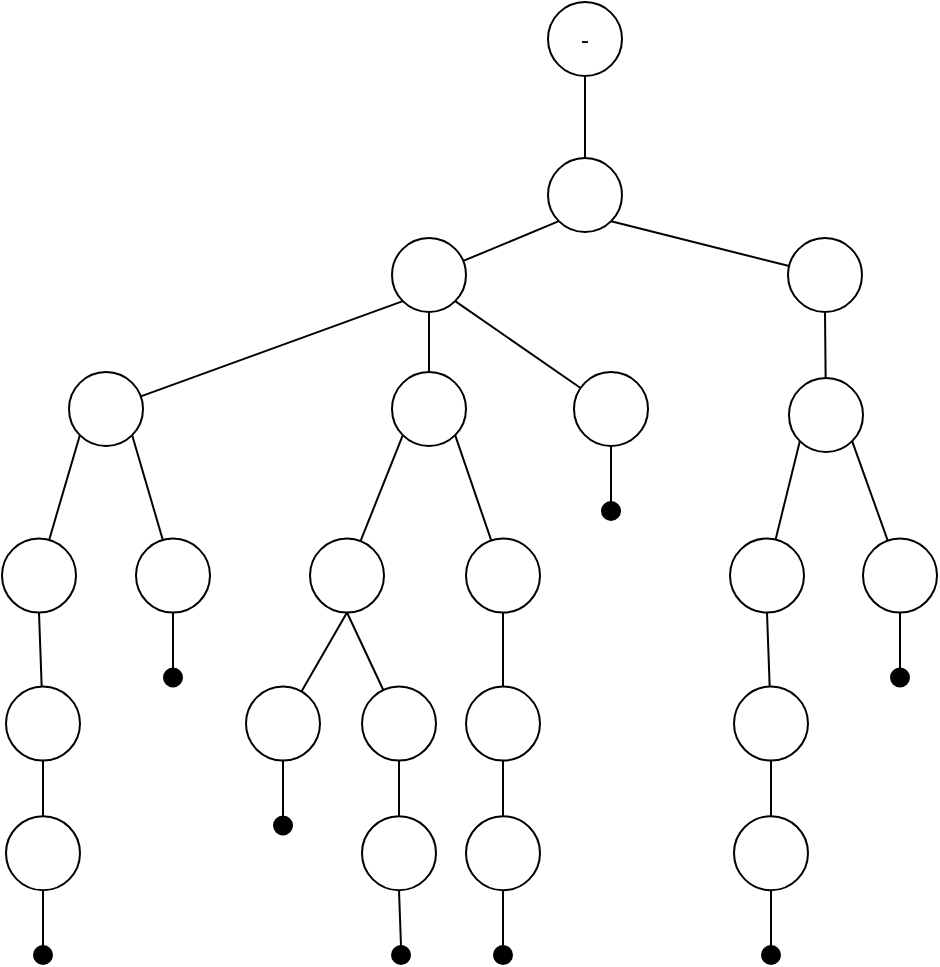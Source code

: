 <mxfile version="22.1.7" type="github">
  <diagram name="第 1 页" id="IkOrepY5Euh00PDli3mC">
    <mxGraphModel dx="1434" dy="789" grid="0" gridSize="10" guides="1" tooltips="1" connect="1" arrows="1" fold="1" page="0" pageScale="1" pageWidth="1200" pageHeight="1920" math="0" shadow="0">
      <root>
        <mxCell id="0" />
        <mxCell id="1" parent="0" />
        <mxCell id="Xmc8SoNWgKXZmehfMHRh-2" value="" style="edgeStyle=orthogonalEdgeStyle;rounded=0;orthogonalLoop=1;jettySize=auto;html=1;strokeColor=default;endArrow=none;endFill=0;" edge="1" parent="1" source="Xmc8SoNWgKXZmehfMHRh-3" target="Xmc8SoNWgKXZmehfMHRh-4">
          <mxGeometry relative="1" as="geometry" />
        </mxCell>
        <mxCell id="Xmc8SoNWgKXZmehfMHRh-3" value="-" style="ellipse;whiteSpace=wrap;html=1;aspect=fixed;" vertex="1" parent="1">
          <mxGeometry x="512" y="127" width="37" height="37" as="geometry" />
        </mxCell>
        <mxCell id="Xmc8SoNWgKXZmehfMHRh-4" value="" style="ellipse;whiteSpace=wrap;html=1;aspect=fixed;" vertex="1" parent="1">
          <mxGeometry x="512" y="205" width="37" height="37" as="geometry" />
        </mxCell>
        <mxCell id="Xmc8SoNWgKXZmehfMHRh-5" value="" style="rounded=0;orthogonalLoop=1;jettySize=auto;html=1;strokeColor=default;endArrow=none;endFill=0;exitX=0;exitY=1;exitDx=0;exitDy=0;" edge="1" parent="1" source="Xmc8SoNWgKXZmehfMHRh-4" target="Xmc8SoNWgKXZmehfMHRh-6">
          <mxGeometry relative="1" as="geometry">
            <mxPoint x="514" y="249" as="sourcePoint" />
          </mxGeometry>
        </mxCell>
        <mxCell id="Xmc8SoNWgKXZmehfMHRh-6" value="" style="ellipse;whiteSpace=wrap;html=1;aspect=fixed;" vertex="1" parent="1">
          <mxGeometry x="434" y="245.0" width="37" height="37" as="geometry" />
        </mxCell>
        <mxCell id="Xmc8SoNWgKXZmehfMHRh-7" value="" style="rounded=0;orthogonalLoop=1;jettySize=auto;html=1;strokeColor=default;endArrow=none;endFill=0;exitX=1;exitY=1;exitDx=0;exitDy=0;" edge="1" parent="1" source="Xmc8SoNWgKXZmehfMHRh-4" target="Xmc8SoNWgKXZmehfMHRh-8">
          <mxGeometry relative="1" as="geometry">
            <mxPoint x="559" y="270" as="sourcePoint" />
          </mxGeometry>
        </mxCell>
        <mxCell id="Xmc8SoNWgKXZmehfMHRh-8" value="" style="ellipse;whiteSpace=wrap;html=1;aspect=fixed;" vertex="1" parent="1">
          <mxGeometry x="632" y="245" width="37" height="37" as="geometry" />
        </mxCell>
        <mxCell id="Xmc8SoNWgKXZmehfMHRh-9" value="" style="rounded=0;orthogonalLoop=1;jettySize=auto;html=1;strokeColor=default;endArrow=none;endFill=0;exitX=0;exitY=1;exitDx=0;exitDy=0;" edge="1" parent="1" source="Xmc8SoNWgKXZmehfMHRh-6" target="Xmc8SoNWgKXZmehfMHRh-10">
          <mxGeometry relative="1" as="geometry">
            <mxPoint x="437" y="319" as="sourcePoint" />
          </mxGeometry>
        </mxCell>
        <mxCell id="Xmc8SoNWgKXZmehfMHRh-10" value="" style="ellipse;whiteSpace=wrap;html=1;aspect=fixed;" vertex="1" parent="1">
          <mxGeometry x="272.5" y="312" width="37" height="37" as="geometry" />
        </mxCell>
        <mxCell id="Xmc8SoNWgKXZmehfMHRh-11" value="" style="rounded=0;orthogonalLoop=1;jettySize=auto;html=1;strokeColor=default;endArrow=none;endFill=0;exitX=0.5;exitY=1;exitDx=0;exitDy=0;" edge="1" parent="1" source="Xmc8SoNWgKXZmehfMHRh-6" target="Xmc8SoNWgKXZmehfMHRh-12">
          <mxGeometry relative="1" as="geometry">
            <mxPoint x="494" y="364" as="sourcePoint" />
          </mxGeometry>
        </mxCell>
        <mxCell id="Xmc8SoNWgKXZmehfMHRh-12" value="" style="ellipse;whiteSpace=wrap;html=1;aspect=fixed;" vertex="1" parent="1">
          <mxGeometry x="434" y="312" width="37" height="37" as="geometry" />
        </mxCell>
        <mxCell id="Xmc8SoNWgKXZmehfMHRh-13" value="" style="rounded=0;orthogonalLoop=1;jettySize=auto;html=1;strokeColor=default;endArrow=none;endFill=0;exitX=1;exitY=1;exitDx=0;exitDy=0;" edge="1" parent="1" source="Xmc8SoNWgKXZmehfMHRh-6" target="Xmc8SoNWgKXZmehfMHRh-14">
          <mxGeometry relative="1" as="geometry">
            <mxPoint x="526.581" y="312.001" as="sourcePoint" />
          </mxGeometry>
        </mxCell>
        <mxCell id="Xmc8SoNWgKXZmehfMHRh-14" value="" style="ellipse;whiteSpace=wrap;html=1;aspect=fixed;" vertex="1" parent="1">
          <mxGeometry x="525" y="312" width="37" height="37" as="geometry" />
        </mxCell>
        <mxCell id="Xmc8SoNWgKXZmehfMHRh-15" value="" style="rounded=0;orthogonalLoop=1;jettySize=auto;html=1;strokeColor=default;endArrow=none;endFill=0;exitX=0.5;exitY=1;exitDx=0;exitDy=0;" edge="1" parent="1" source="Xmc8SoNWgKXZmehfMHRh-8" target="Xmc8SoNWgKXZmehfMHRh-16">
          <mxGeometry relative="1" as="geometry">
            <mxPoint x="614" y="286" as="sourcePoint" />
          </mxGeometry>
        </mxCell>
        <mxCell id="Xmc8SoNWgKXZmehfMHRh-16" value="" style="ellipse;whiteSpace=wrap;html=1;aspect=fixed;" vertex="1" parent="1">
          <mxGeometry x="632.5" y="315" width="37" height="37" as="geometry" />
        </mxCell>
        <mxCell id="Xmc8SoNWgKXZmehfMHRh-17" value="" style="rounded=0;orthogonalLoop=1;jettySize=auto;html=1;strokeColor=default;endArrow=none;endFill=0;exitX=0;exitY=1;exitDx=0;exitDy=0;" edge="1" parent="1" source="Xmc8SoNWgKXZmehfMHRh-10" target="Xmc8SoNWgKXZmehfMHRh-18">
          <mxGeometry relative="1" as="geometry">
            <mxPoint x="372.419" y="352.001" as="sourcePoint" />
          </mxGeometry>
        </mxCell>
        <mxCell id="Xmc8SoNWgKXZmehfMHRh-18" value="" style="ellipse;whiteSpace=wrap;html=1;aspect=fixed;" vertex="1" parent="1">
          <mxGeometry x="239" y="395.26" width="37" height="37" as="geometry" />
        </mxCell>
        <mxCell id="Xmc8SoNWgKXZmehfMHRh-19" value="" style="rounded=0;orthogonalLoop=1;jettySize=auto;html=1;strokeColor=default;endArrow=none;endFill=0;exitX=1;exitY=1;exitDx=0;exitDy=0;" edge="1" parent="1" source="Xmc8SoNWgKXZmehfMHRh-10" target="Xmc8SoNWgKXZmehfMHRh-20">
          <mxGeometry relative="1" as="geometry">
            <mxPoint x="423.581" y="310.001" as="sourcePoint" />
          </mxGeometry>
        </mxCell>
        <mxCell id="Xmc8SoNWgKXZmehfMHRh-20" value="" style="ellipse;whiteSpace=wrap;html=1;aspect=fixed;" vertex="1" parent="1">
          <mxGeometry x="306" y="395.26" width="37" height="37" as="geometry" />
        </mxCell>
        <mxCell id="Xmc8SoNWgKXZmehfMHRh-21" value="" style="rounded=0;orthogonalLoop=1;jettySize=auto;html=1;strokeColor=default;endArrow=none;endFill=0;exitX=0.5;exitY=1;exitDx=0;exitDy=0;" edge="1" parent="1" source="Xmc8SoNWgKXZmehfMHRh-18" target="Xmc8SoNWgKXZmehfMHRh-22">
          <mxGeometry relative="1" as="geometry">
            <mxPoint x="389" y="416" as="sourcePoint" />
          </mxGeometry>
        </mxCell>
        <mxCell id="Xmc8SoNWgKXZmehfMHRh-22" value="" style="ellipse;whiteSpace=wrap;html=1;aspect=fixed;" vertex="1" parent="1">
          <mxGeometry x="241" y="469.26" width="37" height="37" as="geometry" />
        </mxCell>
        <mxCell id="Xmc8SoNWgKXZmehfMHRh-23" value="" style="rounded=0;orthogonalLoop=1;jettySize=auto;html=1;strokeColor=default;endArrow=none;endFill=0;exitX=0.5;exitY=1;exitDx=0;exitDy=0;" edge="1" parent="1" source="Xmc8SoNWgKXZmehfMHRh-22" target="Xmc8SoNWgKXZmehfMHRh-24">
          <mxGeometry relative="1" as="geometry">
            <mxPoint x="346" y="491.84" as="sourcePoint" />
          </mxGeometry>
        </mxCell>
        <mxCell id="Xmc8SoNWgKXZmehfMHRh-24" value="" style="ellipse;whiteSpace=wrap;html=1;aspect=fixed;" vertex="1" parent="1">
          <mxGeometry x="241" y="534.1" width="37" height="37" as="geometry" />
        </mxCell>
        <mxCell id="Xmc8SoNWgKXZmehfMHRh-25" value="" style="rounded=0;orthogonalLoop=1;jettySize=auto;html=1;strokeColor=default;endArrow=none;endFill=0;exitX=0;exitY=1;exitDx=0;exitDy=0;" edge="1" parent="1" source="Xmc8SoNWgKXZmehfMHRh-12" target="Xmc8SoNWgKXZmehfMHRh-26">
          <mxGeometry relative="1" as="geometry">
            <mxPoint x="441.5" y="349" as="sourcePoint" />
          </mxGeometry>
        </mxCell>
        <mxCell id="Xmc8SoNWgKXZmehfMHRh-26" value="" style="ellipse;whiteSpace=wrap;html=1;aspect=fixed;" vertex="1" parent="1">
          <mxGeometry x="393" y="395.26" width="37" height="37" as="geometry" />
        </mxCell>
        <mxCell id="Xmc8SoNWgKXZmehfMHRh-27" value="" style="rounded=0;orthogonalLoop=1;jettySize=auto;html=1;strokeColor=default;endArrow=none;endFill=0;exitX=1;exitY=1;exitDx=0;exitDy=0;" edge="1" parent="1" source="Xmc8SoNWgKXZmehfMHRh-12" target="Xmc8SoNWgKXZmehfMHRh-28">
          <mxGeometry relative="1" as="geometry">
            <mxPoint x="468.5" y="349" as="sourcePoint" />
          </mxGeometry>
        </mxCell>
        <mxCell id="Xmc8SoNWgKXZmehfMHRh-28" value="" style="ellipse;whiteSpace=wrap;html=1;aspect=fixed;" vertex="1" parent="1">
          <mxGeometry x="471" y="395.26" width="37" height="37" as="geometry" />
        </mxCell>
        <mxCell id="Xmc8SoNWgKXZmehfMHRh-29" value="" style="rounded=0;orthogonalLoop=1;jettySize=auto;html=1;strokeColor=default;endArrow=none;endFill=0;exitX=0.5;exitY=1;exitDx=0;exitDy=0;" edge="1" parent="1" source="Xmc8SoNWgKXZmehfMHRh-26" target="Xmc8SoNWgKXZmehfMHRh-30">
          <mxGeometry relative="1" as="geometry">
            <mxPoint x="412" y="427" as="sourcePoint" />
          </mxGeometry>
        </mxCell>
        <mxCell id="Xmc8SoNWgKXZmehfMHRh-30" value="" style="ellipse;whiteSpace=wrap;html=1;aspect=fixed;" vertex="1" parent="1">
          <mxGeometry x="361" y="469.26" width="37" height="37" as="geometry" />
        </mxCell>
        <mxCell id="Xmc8SoNWgKXZmehfMHRh-31" value="" style="rounded=0;orthogonalLoop=1;jettySize=auto;html=1;strokeColor=default;endArrow=none;endFill=0;exitX=0.5;exitY=1;exitDx=0;exitDy=0;" edge="1" parent="1" source="Xmc8SoNWgKXZmehfMHRh-26" target="Xmc8SoNWgKXZmehfMHRh-32">
          <mxGeometry relative="1" as="geometry">
            <mxPoint x="425" y="427" as="sourcePoint" />
          </mxGeometry>
        </mxCell>
        <mxCell id="Xmc8SoNWgKXZmehfMHRh-32" value="" style="ellipse;whiteSpace=wrap;html=1;aspect=fixed;" vertex="1" parent="1">
          <mxGeometry x="419" y="469.26" width="37" height="37" as="geometry" />
        </mxCell>
        <mxCell id="Xmc8SoNWgKXZmehfMHRh-33" value="" style="rounded=0;orthogonalLoop=1;jettySize=auto;html=1;strokeColor=default;endArrow=none;endFill=0;exitX=0.5;exitY=1;exitDx=0;exitDy=0;" edge="1" parent="1" source="Xmc8SoNWgKXZmehfMHRh-32" target="Xmc8SoNWgKXZmehfMHRh-34">
          <mxGeometry relative="1" as="geometry">
            <mxPoint x="445" y="506.26" as="sourcePoint" />
          </mxGeometry>
        </mxCell>
        <mxCell id="Xmc8SoNWgKXZmehfMHRh-34" value="" style="ellipse;whiteSpace=wrap;html=1;aspect=fixed;" vertex="1" parent="1">
          <mxGeometry x="419" y="534.1" width="37" height="37" as="geometry" />
        </mxCell>
        <mxCell id="Xmc8SoNWgKXZmehfMHRh-35" value="" style="rounded=0;orthogonalLoop=1;jettySize=auto;html=1;strokeColor=default;endArrow=none;endFill=0;exitX=0.5;exitY=1;exitDx=0;exitDy=0;" edge="1" parent="1" source="Xmc8SoNWgKXZmehfMHRh-28" target="Xmc8SoNWgKXZmehfMHRh-36">
          <mxGeometry relative="1" as="geometry">
            <mxPoint x="490" y="432.26" as="sourcePoint" />
          </mxGeometry>
        </mxCell>
        <mxCell id="Xmc8SoNWgKXZmehfMHRh-36" value="" style="ellipse;whiteSpace=wrap;html=1;aspect=fixed;" vertex="1" parent="1">
          <mxGeometry x="471" y="469.26" width="37" height="37" as="geometry" />
        </mxCell>
        <mxCell id="Xmc8SoNWgKXZmehfMHRh-37" value="" style="rounded=0;orthogonalLoop=1;jettySize=auto;html=1;strokeColor=default;endArrow=none;endFill=0;exitX=0.5;exitY=1;exitDx=0;exitDy=0;" edge="1" parent="1" source="Xmc8SoNWgKXZmehfMHRh-36" target="Xmc8SoNWgKXZmehfMHRh-38">
          <mxGeometry relative="1" as="geometry">
            <mxPoint x="578" y="492.1" as="sourcePoint" />
          </mxGeometry>
        </mxCell>
        <mxCell id="Xmc8SoNWgKXZmehfMHRh-38" value="" style="ellipse;whiteSpace=wrap;html=1;aspect=fixed;" vertex="1" parent="1">
          <mxGeometry x="471" y="534.1" width="37" height="37" as="geometry" />
        </mxCell>
        <mxCell id="Xmc8SoNWgKXZmehfMHRh-39" value="" style="rounded=0;orthogonalLoop=1;jettySize=auto;html=1;strokeColor=default;endArrow=none;endFill=0;exitX=0;exitY=1;exitDx=0;exitDy=0;" edge="1" parent="1" source="Xmc8SoNWgKXZmehfMHRh-16" target="Xmc8SoNWgKXZmehfMHRh-40">
          <mxGeometry relative="1" as="geometry">
            <mxPoint x="642" y="344" as="sourcePoint" />
          </mxGeometry>
        </mxCell>
        <mxCell id="Xmc8SoNWgKXZmehfMHRh-40" value="" style="ellipse;whiteSpace=wrap;html=1;aspect=fixed;" vertex="1" parent="1">
          <mxGeometry x="603" y="395.26" width="37" height="37" as="geometry" />
        </mxCell>
        <mxCell id="Xmc8SoNWgKXZmehfMHRh-41" value="" style="rounded=0;orthogonalLoop=1;jettySize=auto;html=1;strokeColor=default;endArrow=none;endFill=0;exitX=0.5;exitY=1;exitDx=0;exitDy=0;" edge="1" parent="1" source="Xmc8SoNWgKXZmehfMHRh-40" target="Xmc8SoNWgKXZmehfMHRh-42">
          <mxGeometry relative="1" as="geometry">
            <mxPoint x="753" y="416" as="sourcePoint" />
          </mxGeometry>
        </mxCell>
        <mxCell id="Xmc8SoNWgKXZmehfMHRh-42" value="" style="ellipse;whiteSpace=wrap;html=1;aspect=fixed;" vertex="1" parent="1">
          <mxGeometry x="605" y="469.26" width="37" height="37" as="geometry" />
        </mxCell>
        <mxCell id="Xmc8SoNWgKXZmehfMHRh-43" value="" style="rounded=0;orthogonalLoop=1;jettySize=auto;html=1;strokeColor=default;endArrow=none;endFill=0;exitX=0.5;exitY=1;exitDx=0;exitDy=0;" edge="1" parent="1" source="Xmc8SoNWgKXZmehfMHRh-42" target="Xmc8SoNWgKXZmehfMHRh-44">
          <mxGeometry relative="1" as="geometry">
            <mxPoint x="710" y="491.84" as="sourcePoint" />
          </mxGeometry>
        </mxCell>
        <mxCell id="Xmc8SoNWgKXZmehfMHRh-44" value="" style="ellipse;whiteSpace=wrap;html=1;aspect=fixed;" vertex="1" parent="1">
          <mxGeometry x="605" y="534.1" width="37" height="37" as="geometry" />
        </mxCell>
        <mxCell id="Xmc8SoNWgKXZmehfMHRh-45" value="" style="rounded=0;orthogonalLoop=1;jettySize=auto;html=1;strokeColor=default;endArrow=none;endFill=0;exitX=1;exitY=1;exitDx=0;exitDy=0;" edge="1" parent="1" source="Xmc8SoNWgKXZmehfMHRh-16" target="Xmc8SoNWgKXZmehfMHRh-46">
          <mxGeometry relative="1" as="geometry">
            <mxPoint x="703" y="367.16" as="sourcePoint" />
          </mxGeometry>
        </mxCell>
        <mxCell id="Xmc8SoNWgKXZmehfMHRh-46" value="" style="ellipse;whiteSpace=wrap;html=1;aspect=fixed;" vertex="1" parent="1">
          <mxGeometry x="669.5" y="395.26" width="37" height="37" as="geometry" />
        </mxCell>
        <mxCell id="Xmc8SoNWgKXZmehfMHRh-47" value="" style="ellipse;whiteSpace=wrap;html=1;aspect=fixed;labelBackgroundColor=#000000;fillColor=#000000;" vertex="1" parent="1">
          <mxGeometry x="255" y="599" width="9" height="9" as="geometry" />
        </mxCell>
        <mxCell id="Xmc8SoNWgKXZmehfMHRh-48" value="" style="rounded=0;orthogonalLoop=1;jettySize=auto;html=1;strokeColor=default;endArrow=none;endFill=0;exitX=0.5;exitY=1;exitDx=0;exitDy=0;entryX=0.5;entryY=0;entryDx=0;entryDy=0;" edge="1" parent="1" source="Xmc8SoNWgKXZmehfMHRh-24" target="Xmc8SoNWgKXZmehfMHRh-47">
          <mxGeometry relative="1" as="geometry">
            <mxPoint x="290" y="536" as="sourcePoint" />
            <mxPoint x="290" y="564" as="targetPoint" />
          </mxGeometry>
        </mxCell>
        <mxCell id="Xmc8SoNWgKXZmehfMHRh-49" value="" style="ellipse;whiteSpace=wrap;html=1;aspect=fixed;labelBackgroundColor=#000000;fillColor=#000000;direction=south;" vertex="1" parent="1">
          <mxGeometry x="320" y="460.26" width="9" height="9" as="geometry" />
        </mxCell>
        <mxCell id="Xmc8SoNWgKXZmehfMHRh-50" value="" style="rounded=0;orthogonalLoop=1;jettySize=auto;html=1;strokeColor=default;endArrow=none;endFill=0;exitX=0.5;exitY=1;exitDx=0;exitDy=0;entryX=0;entryY=0.5;entryDx=0;entryDy=0;" edge="1" parent="1" source="Xmc8SoNWgKXZmehfMHRh-20" target="Xmc8SoNWgKXZmehfMHRh-49">
          <mxGeometry relative="1" as="geometry">
            <mxPoint x="270" y="581" as="sourcePoint" />
            <mxPoint x="270" y="609" as="targetPoint" />
          </mxGeometry>
        </mxCell>
        <mxCell id="Xmc8SoNWgKXZmehfMHRh-51" value="" style="ellipse;whiteSpace=wrap;html=1;aspect=fixed;labelBackgroundColor=#000000;fillColor=#000000;direction=south;" vertex="1" parent="1">
          <mxGeometry x="375" y="534.26" width="9" height="9" as="geometry" />
        </mxCell>
        <mxCell id="Xmc8SoNWgKXZmehfMHRh-52" value="" style="rounded=0;orthogonalLoop=1;jettySize=auto;html=1;strokeColor=default;endArrow=none;endFill=0;entryX=0;entryY=0.5;entryDx=0;entryDy=0;" edge="1" parent="1" source="Xmc8SoNWgKXZmehfMHRh-30" target="Xmc8SoNWgKXZmehfMHRh-51">
          <mxGeometry relative="1" as="geometry">
            <mxPoint x="380" y="506" as="sourcePoint" />
            <mxPoint x="325" y="683" as="targetPoint" />
          </mxGeometry>
        </mxCell>
        <mxCell id="Xmc8SoNWgKXZmehfMHRh-53" value="" style="ellipse;whiteSpace=wrap;html=1;aspect=fixed;labelBackgroundColor=#000000;fillColor=#000000;direction=south;" vertex="1" parent="1">
          <mxGeometry x="434" y="599" width="9" height="9" as="geometry" />
        </mxCell>
        <mxCell id="Xmc8SoNWgKXZmehfMHRh-54" value="" style="ellipse;whiteSpace=wrap;html=1;aspect=fixed;labelBackgroundColor=#000000;fillColor=#000000;direction=south;" vertex="1" parent="1">
          <mxGeometry x="485" y="599" width="9" height="9" as="geometry" />
        </mxCell>
        <mxCell id="Xmc8SoNWgKXZmehfMHRh-55" value="" style="ellipse;whiteSpace=wrap;html=1;aspect=fixed;labelBackgroundColor=#000000;fillColor=#000000;direction=south;" vertex="1" parent="1">
          <mxGeometry x="539" y="377" width="9" height="9" as="geometry" />
        </mxCell>
        <mxCell id="Xmc8SoNWgKXZmehfMHRh-56" value="" style="ellipse;whiteSpace=wrap;html=1;aspect=fixed;labelBackgroundColor=#000000;fillColor=#000000;direction=south;" vertex="1" parent="1">
          <mxGeometry x="619" y="599" width="9" height="9" as="geometry" />
        </mxCell>
        <mxCell id="Xmc8SoNWgKXZmehfMHRh-57" value="" style="ellipse;whiteSpace=wrap;html=1;aspect=fixed;labelBackgroundColor=#000000;fillColor=#000000;direction=south;" vertex="1" parent="1">
          <mxGeometry x="683.5" y="460.26" width="9" height="9" as="geometry" />
        </mxCell>
        <mxCell id="Xmc8SoNWgKXZmehfMHRh-58" value="" style="rounded=0;orthogonalLoop=1;jettySize=auto;html=1;strokeColor=default;endArrow=none;endFill=0;entryX=0;entryY=0.5;entryDx=0;entryDy=0;exitX=0.5;exitY=1;exitDx=0;exitDy=0;" edge="1" parent="1" source="Xmc8SoNWgKXZmehfMHRh-14" target="Xmc8SoNWgKXZmehfMHRh-55">
          <mxGeometry relative="1" as="geometry">
            <mxPoint x="390" y="516" as="sourcePoint" />
            <mxPoint x="390" y="544" as="targetPoint" />
          </mxGeometry>
        </mxCell>
        <mxCell id="Xmc8SoNWgKXZmehfMHRh-59" value="" style="rounded=0;orthogonalLoop=1;jettySize=auto;html=1;strokeColor=default;endArrow=none;endFill=0;entryX=0;entryY=0.5;entryDx=0;entryDy=0;exitX=0.5;exitY=1;exitDx=0;exitDy=0;" edge="1" parent="1" source="Xmc8SoNWgKXZmehfMHRh-34" target="Xmc8SoNWgKXZmehfMHRh-53">
          <mxGeometry relative="1" as="geometry">
            <mxPoint x="400" y="526" as="sourcePoint" />
            <mxPoint x="400" y="554" as="targetPoint" />
          </mxGeometry>
        </mxCell>
        <mxCell id="Xmc8SoNWgKXZmehfMHRh-60" value="" style="rounded=0;orthogonalLoop=1;jettySize=auto;html=1;strokeColor=default;endArrow=none;endFill=0;entryX=0;entryY=0.5;entryDx=0;entryDy=0;exitX=0.5;exitY=1;exitDx=0;exitDy=0;" edge="1" parent="1" source="Xmc8SoNWgKXZmehfMHRh-38" target="Xmc8SoNWgKXZmehfMHRh-54">
          <mxGeometry relative="1" as="geometry">
            <mxPoint x="410" y="536" as="sourcePoint" />
            <mxPoint x="410" y="564" as="targetPoint" />
          </mxGeometry>
        </mxCell>
        <mxCell id="Xmc8SoNWgKXZmehfMHRh-61" value="" style="rounded=0;orthogonalLoop=1;jettySize=auto;html=1;strokeColor=default;endArrow=none;endFill=0;entryX=0;entryY=0.5;entryDx=0;entryDy=0;exitX=0.5;exitY=1;exitDx=0;exitDy=0;" edge="1" parent="1" source="Xmc8SoNWgKXZmehfMHRh-44" target="Xmc8SoNWgKXZmehfMHRh-56">
          <mxGeometry relative="1" as="geometry">
            <mxPoint x="430" y="556" as="sourcePoint" />
            <mxPoint x="430" y="584" as="targetPoint" />
          </mxGeometry>
        </mxCell>
        <mxCell id="Xmc8SoNWgKXZmehfMHRh-62" value="" style="rounded=0;orthogonalLoop=1;jettySize=auto;html=1;strokeColor=default;endArrow=none;endFill=0;entryX=0;entryY=0.5;entryDx=0;entryDy=0;exitX=0.5;exitY=1;exitDx=0;exitDy=0;" edge="1" parent="1" source="Xmc8SoNWgKXZmehfMHRh-46" target="Xmc8SoNWgKXZmehfMHRh-57">
          <mxGeometry relative="1" as="geometry">
            <mxPoint x="634" y="581" as="sourcePoint" />
            <mxPoint x="634" y="609" as="targetPoint" />
          </mxGeometry>
        </mxCell>
      </root>
    </mxGraphModel>
  </diagram>
</mxfile>
